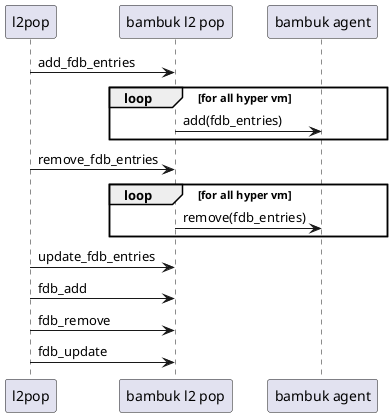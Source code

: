 @startuml

l2pop -> "bambuk l2 pop":add_fdb_entries
loop for all hyper vm 
    "bambuk l2 pop" -> "bambuk agent": add(fdb_entries)
end loop

l2pop -> "bambuk l2 pop":remove_fdb_entries
loop for all hyper vm 
    "bambuk l2 pop" -> "bambuk agent": remove(fdb_entries)
end loop

l2pop -> "bambuk l2 pop":update_fdb_entries

l2pop -> "bambuk l2 pop":fdb_add

l2pop -> "bambuk l2 pop":fdb_remove

l2pop -> "bambuk l2 pop":fdb_update

@enduml